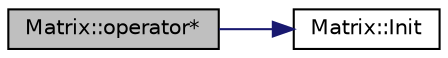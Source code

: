 digraph "Matrix::operator*"
{
  edge [fontname="Helvetica",fontsize="10",labelfontname="Helvetica",labelfontsize="10"];
  node [fontname="Helvetica",fontsize="10",shape=record];
  rankdir="LR";
  Node16 [label="Matrix::operator*",height=0.2,width=0.4,color="black", fillcolor="grey75", style="filled", fontcolor="black"];
  Node16 -> Node17 [color="midnightblue",fontsize="10",style="solid",fontname="Helvetica"];
  Node17 [label="Matrix::Init",height=0.2,width=0.4,color="black", fillcolor="white", style="filled",URL="$class_matrix.html#a26443ac4ee84aeaabd7a70fefcaaa6b6",tooltip="Metoda inicjująca macierz. "];
}
